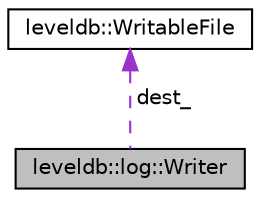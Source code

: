 digraph "leveldb::log::Writer"
{
  edge [fontname="Helvetica",fontsize="10",labelfontname="Helvetica",labelfontsize="10"];
  node [fontname="Helvetica",fontsize="10",shape=record];
  Node1 [label="leveldb::log::Writer",height=0.2,width=0.4,color="black", fillcolor="grey75", style="filled" fontcolor="black"];
  Node2 -> Node1 [dir="back",color="darkorchid3",fontsize="10",style="dashed",label=" dest_" ];
  Node2 [label="leveldb::WritableFile",height=0.2,width=0.4,color="black", fillcolor="white", style="filled",URL="$classleveldb_1_1_writable_file.html"];
}
